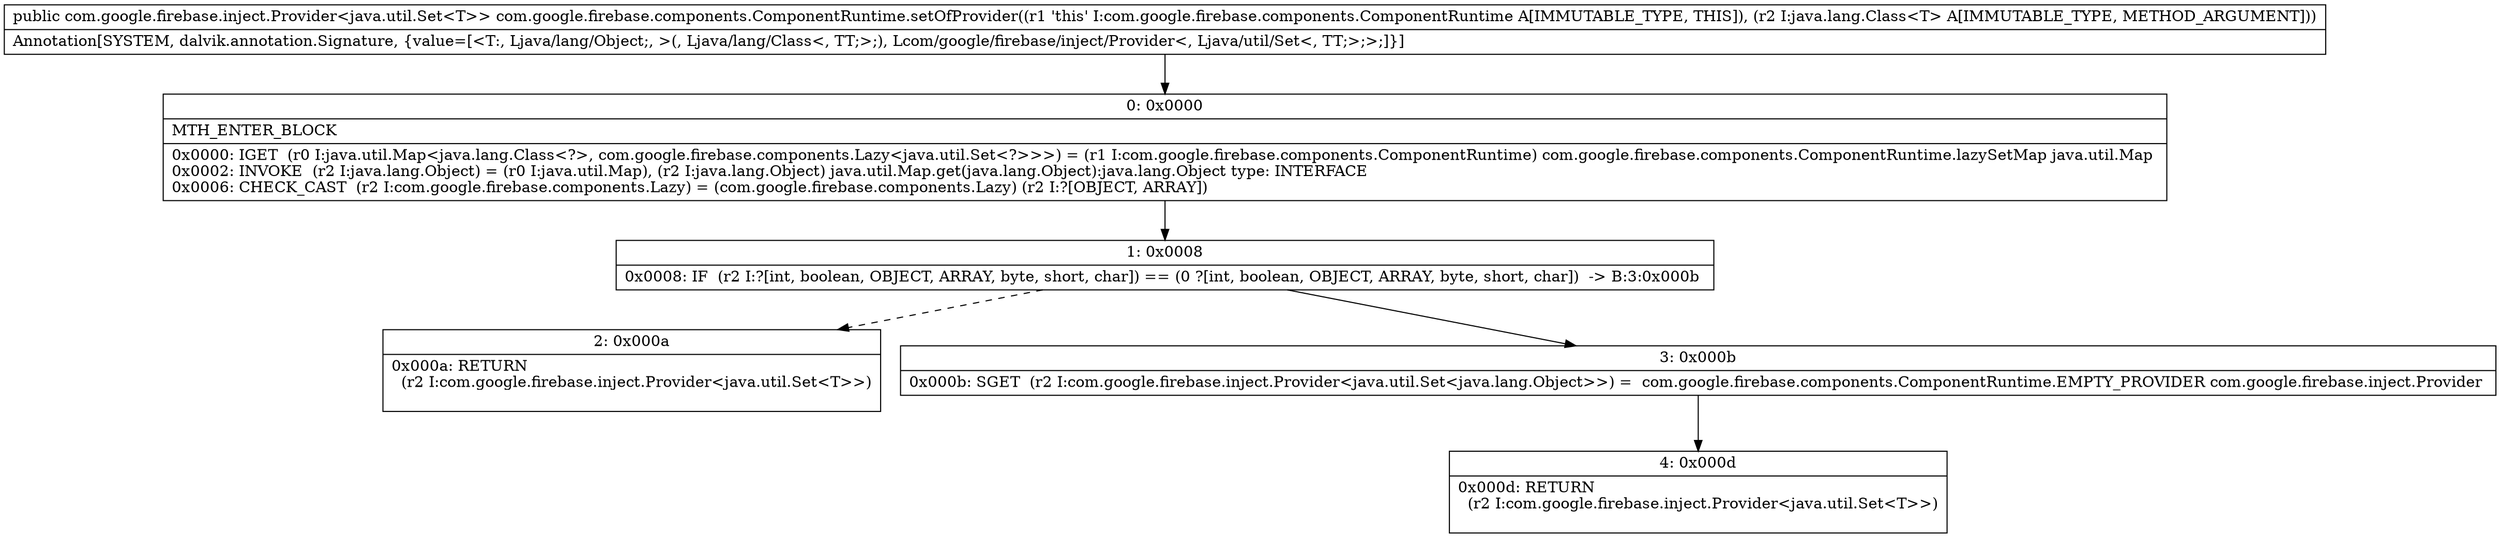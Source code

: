 digraph "CFG forcom.google.firebase.components.ComponentRuntime.setOfProvider(Ljava\/lang\/Class;)Lcom\/google\/firebase\/inject\/Provider;" {
Node_0 [shape=record,label="{0\:\ 0x0000|MTH_ENTER_BLOCK\l|0x0000: IGET  (r0 I:java.util.Map\<java.lang.Class\<?\>, com.google.firebase.components.Lazy\<java.util.Set\<?\>\>\>) = (r1 I:com.google.firebase.components.ComponentRuntime) com.google.firebase.components.ComponentRuntime.lazySetMap java.util.Map \l0x0002: INVOKE  (r2 I:java.lang.Object) = (r0 I:java.util.Map), (r2 I:java.lang.Object) java.util.Map.get(java.lang.Object):java.lang.Object type: INTERFACE \l0x0006: CHECK_CAST  (r2 I:com.google.firebase.components.Lazy) = (com.google.firebase.components.Lazy) (r2 I:?[OBJECT, ARRAY]) \l}"];
Node_1 [shape=record,label="{1\:\ 0x0008|0x0008: IF  (r2 I:?[int, boolean, OBJECT, ARRAY, byte, short, char]) == (0 ?[int, boolean, OBJECT, ARRAY, byte, short, char])  \-\> B:3:0x000b \l}"];
Node_2 [shape=record,label="{2\:\ 0x000a|0x000a: RETURN  \l  (r2 I:com.google.firebase.inject.Provider\<java.util.Set\<T\>\>)\l \l}"];
Node_3 [shape=record,label="{3\:\ 0x000b|0x000b: SGET  (r2 I:com.google.firebase.inject.Provider\<java.util.Set\<java.lang.Object\>\>) =  com.google.firebase.components.ComponentRuntime.EMPTY_PROVIDER com.google.firebase.inject.Provider \l}"];
Node_4 [shape=record,label="{4\:\ 0x000d|0x000d: RETURN  \l  (r2 I:com.google.firebase.inject.Provider\<java.util.Set\<T\>\>)\l \l}"];
MethodNode[shape=record,label="{public com.google.firebase.inject.Provider\<java.util.Set\<T\>\> com.google.firebase.components.ComponentRuntime.setOfProvider((r1 'this' I:com.google.firebase.components.ComponentRuntime A[IMMUTABLE_TYPE, THIS]), (r2 I:java.lang.Class\<T\> A[IMMUTABLE_TYPE, METHOD_ARGUMENT]))  | Annotation[SYSTEM, dalvik.annotation.Signature, \{value=[\<T:, Ljava\/lang\/Object;, \>(, Ljava\/lang\/Class\<, TT;\>;), Lcom\/google\/firebase\/inject\/Provider\<, Ljava\/util\/Set\<, TT;\>;\>;]\}]\l}"];
MethodNode -> Node_0;
Node_0 -> Node_1;
Node_1 -> Node_2[style=dashed];
Node_1 -> Node_3;
Node_3 -> Node_4;
}

